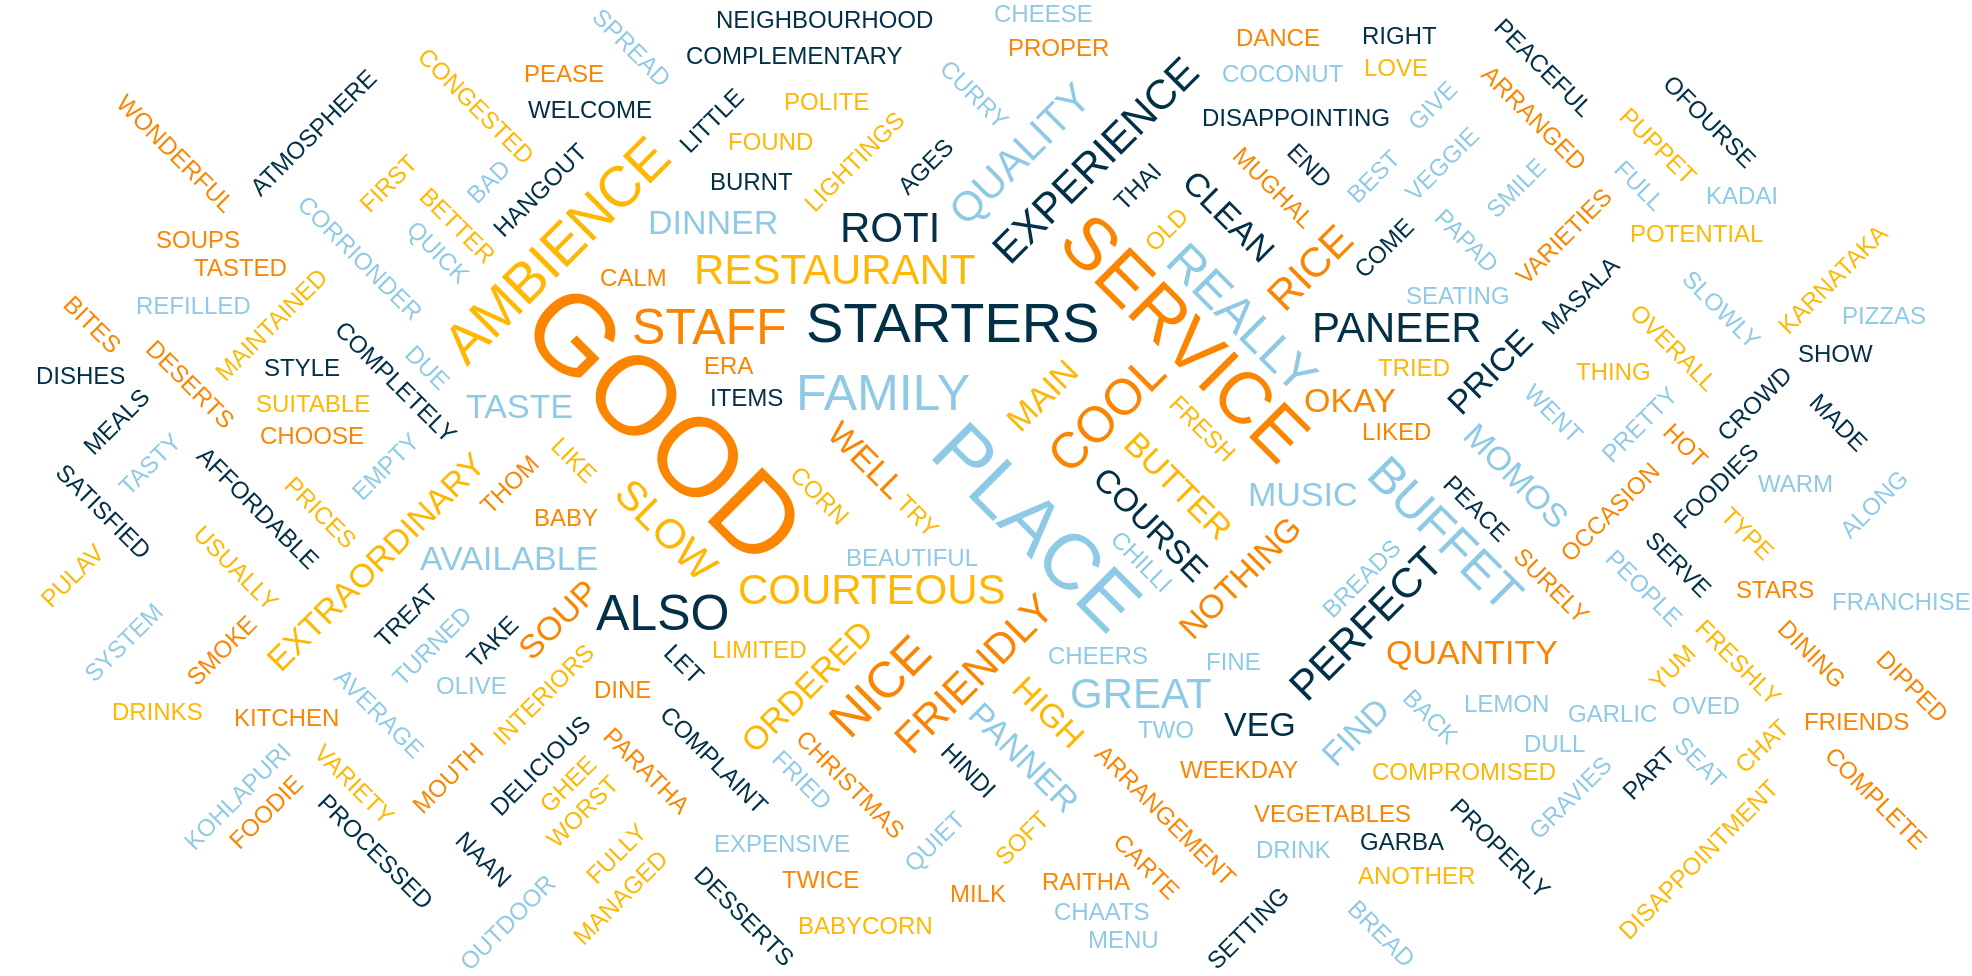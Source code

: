 {"$schema":"https://vega.github.io/schema/vega/v5.json",
  "description": "A word cloud visualization of Sample Resturant Views in Bangalore",
  "width": 850,
  "height": 400,
  "padding": 0,

  "data": [
    {
      "name": "table",
      "values": [
      "A beautiful place to dine in.The interiors take you back to the Mughal era. The lightings are just perfect.We went there on the occasion of Christmas and so they had only limited items available. But the taste and service was not compromised at all.The only complaint is that the breads could have been better.Would surely like to come here again",
      "I was here for dinner with my family on a weekday. The restaurant was completely empty. Ambience is good with some good old hindi music. Seating arrangement are good too. We ordered masala papad, panner and baby corn starters, lemon and corrionder soup, butter roti, olive and chilli paratha. Food was fresh and good, service is good too. Good for family hangout.Cheers",
      "Had been here for dinner with family",
     "Turned out to be a good choose suitable for all ages of people", 
      "Can try this place. We liked the most was their starters", 
      "Service is good. Prices are affordable.",
      "The ambience is really nice, staff is courteous. The price is pretty high for the quantity, but overall the experience was fine. The quality of food is nice but nothing extraordinary. They also have buffet only veg",
      "The quality of food is nice but nothing extraordinary",
      "This place just cool ? with good ambience and slow music and having delicious food is where you find peace. Staff very friendly and they have maintained the place so clean. The price is average for what the quantity of food they serve.Thom yum Thai soup was best and was treat to mouth, roti was soft with that paneer was perfect to have for veggie foodies, in rice we tried burnt garlic fried rice with vegetables and it was the perfect thing to end.',   Quiet a good family type of place.. too calm and usually we don't find crowd here.. panner curry and the deserts is what we had tasted.. they really good but we found it a little expensive",   
      "I had a very bad experience here.I don't know about a la carte, but the buffet was the worst. They gave us complementary drink and momos before the buffet. The momos were really good.The varieties first of all was very disappointing. The service was very slow. They refilled the food very slowly. The starters were okay. The main course also was so so. There was two gravies with roti and some rice with raitha.",
      "Very polite and courteous",
      "the staff welcome me with a warm smile",
      "hot and freshly made",
      "It was tasty with the taste of coconut milk",
      "Congested atmosphere due to smoke from kitchen",
      "Okay service",
      "This place has high potential but let down by dull ambience",
      "Great food and proper Karnataka style full meals. Been there twice and was fully satisfied.. Will give 5 stars if it's well managed",
      "Very good restaurant in neighbourhood. Buffet system is properly arranged. Variety of dishes along with garba dance and puppet show. Good spread of desserts.",
      "We ordered soups, babycorn starters, butter naan, kadai paneer, veg kohlapuri, pease pulav. Food was good. But the service is too slow",
      "Nice Ambience and setting. Also outdoor dining is available. ",
      "is really good and the place is clean also. All in all wonderful place and another great restaurant part of the franchise",
      "oved the foodie experience here",
      "they were all so friendly and courteous",
      "I love the service here",
      "This is a peaceful place where u can seat chat with your friends with very good starters , drinks , and ofourse pizzas and Chaats",
      "Great service,Friendly staff,Good quality of food and paneer",
      "A complete disappointment as it just cool cool cool had some processed cheese and the bread was dipped in ghee",
      "The right menu for quick bites as well as main course"
      ],
      "transform": [
        {
          "type": "countpattern",
          "field": "data",
          "case": "upper",
          "pattern": "[\\w']{3,}",
          "stopwords": "(of|ofcourse|i|me|my|myself|we|us|our|ours|ourselves|you|your|yours|yourself|yourselves|he|him|his|himself|she|her|hers|herself|it|its|itself|they|them|their|theirs|themselves|what|which|who|whom|whose|this|that|these|those|am|is|are|was|were|be|been|being|have|has|had|having|do|does|did|doing|will|would|should|can|could|ought|i'm|you're|he's|she's|it's|we're|they're|i've|you've|we've|they've|i'd|you'd|he'd|she'd|we'd|they'd|i'll|you'll|he'll|she'll|we'll|they'll|isn't|aren't|wasn't|weren't|hasn't|haven't|hadn't|doesn't|don't|didn't|won't|wouldn't|shan't|shouldn't|can't|cannot|couldn't|mustn't|let's|that's|who's|what's|here's|there's|when's|where's|why's|how's|a|an|the|and|but|if|or|because|as|until|while|of|at|by|for|with|about|against|between|into|through|during|before|after|above|below|to|from|up|upon|down|in|out|on|off|over|under|again|further|then|once|here|there|when|where|why|how|all|any|both|each|few|more|most|other|some|such|no|nor|not|only|own|same|so|than|too|very|say|says|said|shall|food|it|just|know|gave|)"
        },
        {
          "type": "formula", "as": "angle",
          "expr": "[-45, 0, 45][~~(random() * 3)]"
        },
        {
          "type": "formula", "as": "weight",
          "expr": "if(datum.text=='VEGA', 600, 300)"
        }
      ]
    }
  ],

  

  "scales": [
    {
      "name": "color",
      "type": "ordinal",
      "domain": {"data": "table", "field": "text"},
      "range": ["#8ECAE6","219EBC","#FB8500","#FFB703", "#023047"]
    }
  ],
  "background" :"white",

  "marks": [
    {
      "type": "text",
      "from": {"data": "table"},
      "encode": {
        "enter": {
          "text": {"field": "text"},
          "align": {"value": "center"},
          "baseline": {"value": "alphabetic"},
          "fill": {"scale": "color", "field": "text"}
        },
        "update": {
          "fillOpacity": {"value": 1}
        },
        "hover": {
          "fillOpacity": {"value": 0.5}

        }
      },
      "transform": [
        {
          "type": "wordcloud",
          "size": [1000, 500],
          "text": {"field": "text"},
          "rotate": {"field": "datum.angle"},
          "font": "Helvetica Neue, Arial",
          "fontSize": {"field": "datum.count"},
          "fontWeight": {"field": "datum.weight"},
          "fontSizeRange": [12, 56],
          "padding": 2
        }
      ]
    }
  ]
}
